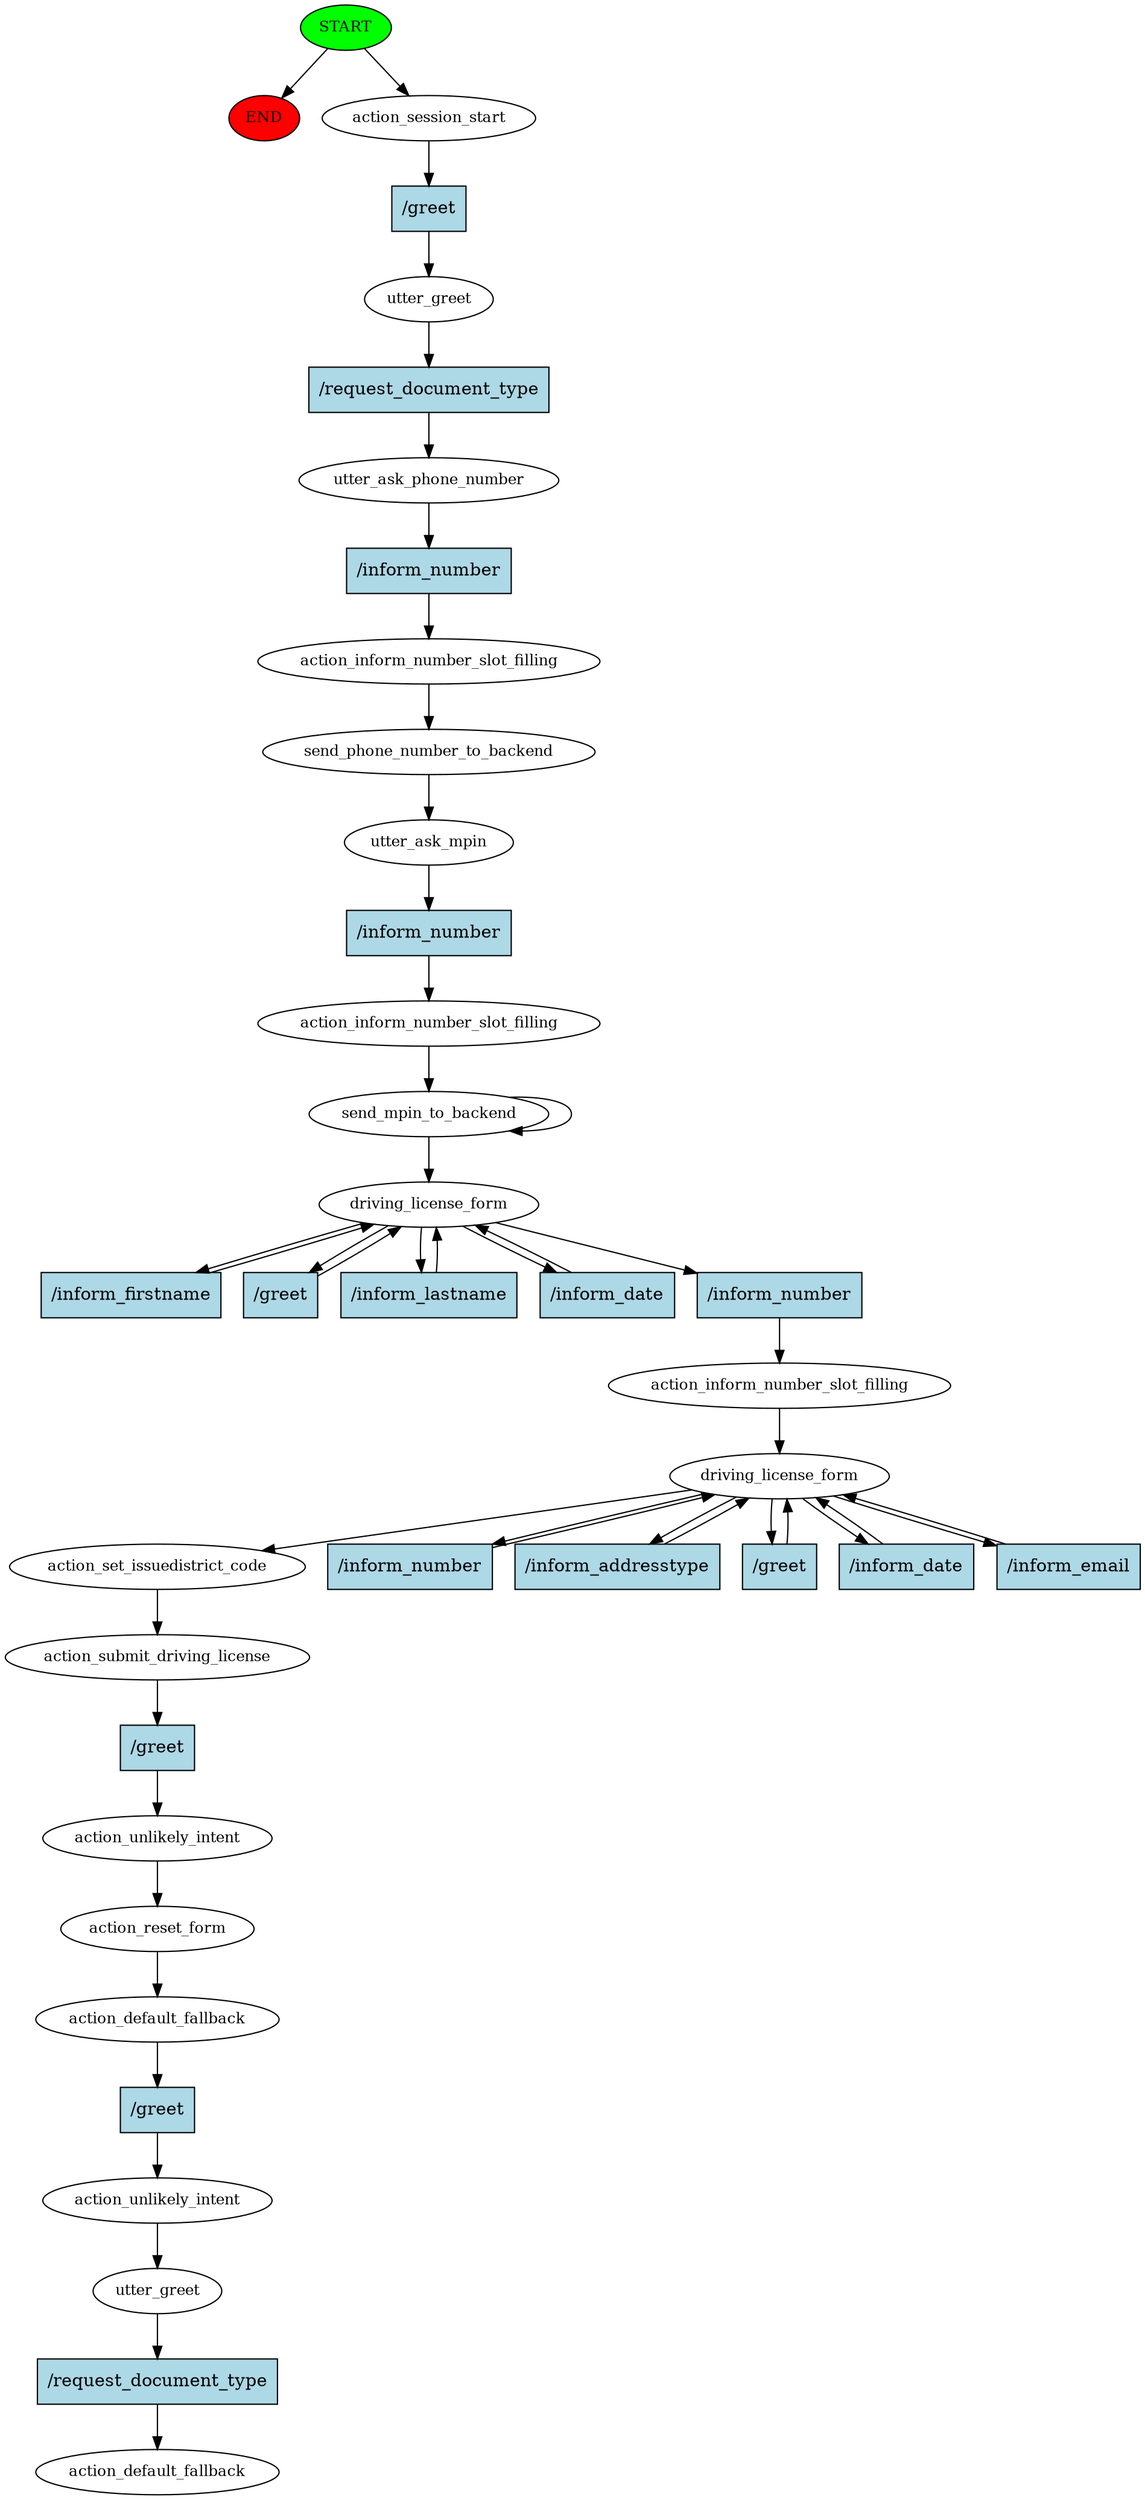 digraph  {
0 [class="start active", fillcolor=green, fontsize=12, label=START, style=filled];
"-1" [class=end, fillcolor=red, fontsize=12, label=END, style=filled];
1 [class=active, fontsize=12, label=action_session_start];
2 [class=active, fontsize=12, label=utter_greet];
3 [class=active, fontsize=12, label=utter_ask_phone_number];
4 [class=active, fontsize=12, label=action_inform_number_slot_filling];
5 [class=active, fontsize=12, label=send_phone_number_to_backend];
6 [class=active, fontsize=12, label=utter_ask_mpin];
7 [class=active, fontsize=12, label=action_inform_number_slot_filling];
8 [class=active, fontsize=12, label=send_mpin_to_backend];
10 [class=active, fontsize=12, label=driving_license_form];
15 [class=active, fontsize=12, label=action_inform_number_slot_filling];
16 [class=active, fontsize=12, label=driving_license_form];
23 [class=active, fontsize=12, label=action_set_issuedistrict_code];
24 [class=active, fontsize=12, label=action_submit_driving_license];
25 [class=active, fontsize=12, label=action_unlikely_intent];
26 [class=active, fontsize=12, label=action_reset_form];
27 [class=active, fontsize=12, label=action_default_fallback];
28 [class=active, fontsize=12, label=action_unlikely_intent];
29 [class=active, fontsize=12, label=utter_greet];
30 [class="dashed active", fontsize=12, label=action_default_fallback];
31 [class="intent active", fillcolor=lightblue, label="/greet", shape=rect, style=filled];
32 [class="intent active", fillcolor=lightblue, label="/request_document_type", shape=rect, style=filled];
33 [class="intent active", fillcolor=lightblue, label="/inform_number", shape=rect, style=filled];
34 [class="intent active", fillcolor=lightblue, label="/inform_number", shape=rect, style=filled];
35 [class="intent active", fillcolor=lightblue, label="/inform_firstname", shape=rect, style=filled];
36 [class="intent active", fillcolor=lightblue, label="/greet", shape=rect, style=filled];
37 [class="intent active", fillcolor=lightblue, label="/inform_lastname", shape=rect, style=filled];
38 [class="intent active", fillcolor=lightblue, label="/inform_date", shape=rect, style=filled];
39 [class="intent active", fillcolor=lightblue, label="/inform_number", shape=rect, style=filled];
40 [class="intent active", fillcolor=lightblue, label="/inform_number", shape=rect, style=filled];
41 [class="intent active", fillcolor=lightblue, label="/inform_addresstype", shape=rect, style=filled];
42 [class="intent active", fillcolor=lightblue, label="/greet", shape=rect, style=filled];
43 [class="intent active", fillcolor=lightblue, label="/inform_date", shape=rect, style=filled];
44 [class="intent active", fillcolor=lightblue, label="/inform_email", shape=rect, style=filled];
45 [class="intent active", fillcolor=lightblue, label="/greet", shape=rect, style=filled];
46 [class="intent active", fillcolor=lightblue, label="/greet", shape=rect, style=filled];
47 [class="intent active", fillcolor=lightblue, label="/request_document_type", shape=rect, style=filled];
0 -> "-1"  [class="", key=NONE, label=""];
0 -> 1  [class=active, key=NONE, label=""];
1 -> 31  [class=active, key=0];
2 -> 32  [class=active, key=0];
3 -> 33  [class=active, key=0];
4 -> 5  [class=active, key=NONE, label=""];
5 -> 6  [class=active, key=NONE, label=""];
6 -> 34  [class=active, key=0];
7 -> 8  [class=active, key=NONE, label=""];
8 -> 10  [class=active, key=NONE, label=""];
8 -> 8  [class=active, key=NONE, label=""];
10 -> 35  [class=active, key=0];
10 -> 36  [class=active, key=0];
10 -> 37  [class=active, key=0];
10 -> 38  [class=active, key=0];
10 -> 39  [class=active, key=0];
15 -> 16  [class=active, key=NONE, label=""];
16 -> 23  [class=active, key=NONE, label=""];
16 -> 40  [class=active, key=0];
16 -> 41  [class=active, key=0];
16 -> 42  [class=active, key=0];
16 -> 43  [class=active, key=0];
16 -> 44  [class=active, key=0];
23 -> 24  [class=active, key=NONE, label=""];
24 -> 45  [class=active, key=0];
25 -> 26  [class=active, key=NONE, label=""];
26 -> 27  [class=active, key=NONE, label=""];
27 -> 46  [class=active, key=0];
28 -> 29  [class=active, key=NONE, label=""];
29 -> 47  [class=active, key=0];
31 -> 2  [class=active, key=0];
32 -> 3  [class=active, key=0];
33 -> 4  [class=active, key=0];
34 -> 7  [class=active, key=0];
35 -> 10  [class=active, key=0];
36 -> 10  [class=active, key=0];
37 -> 10  [class=active, key=0];
38 -> 10  [class=active, key=0];
39 -> 15  [class=active, key=0];
40 -> 16  [class=active, key=0];
41 -> 16  [class=active, key=0];
42 -> 16  [class=active, key=0];
43 -> 16  [class=active, key=0];
44 -> 16  [class=active, key=0];
45 -> 25  [class=active, key=0];
46 -> 28  [class=active, key=0];
47 -> 30  [class=active, key=0];
}
